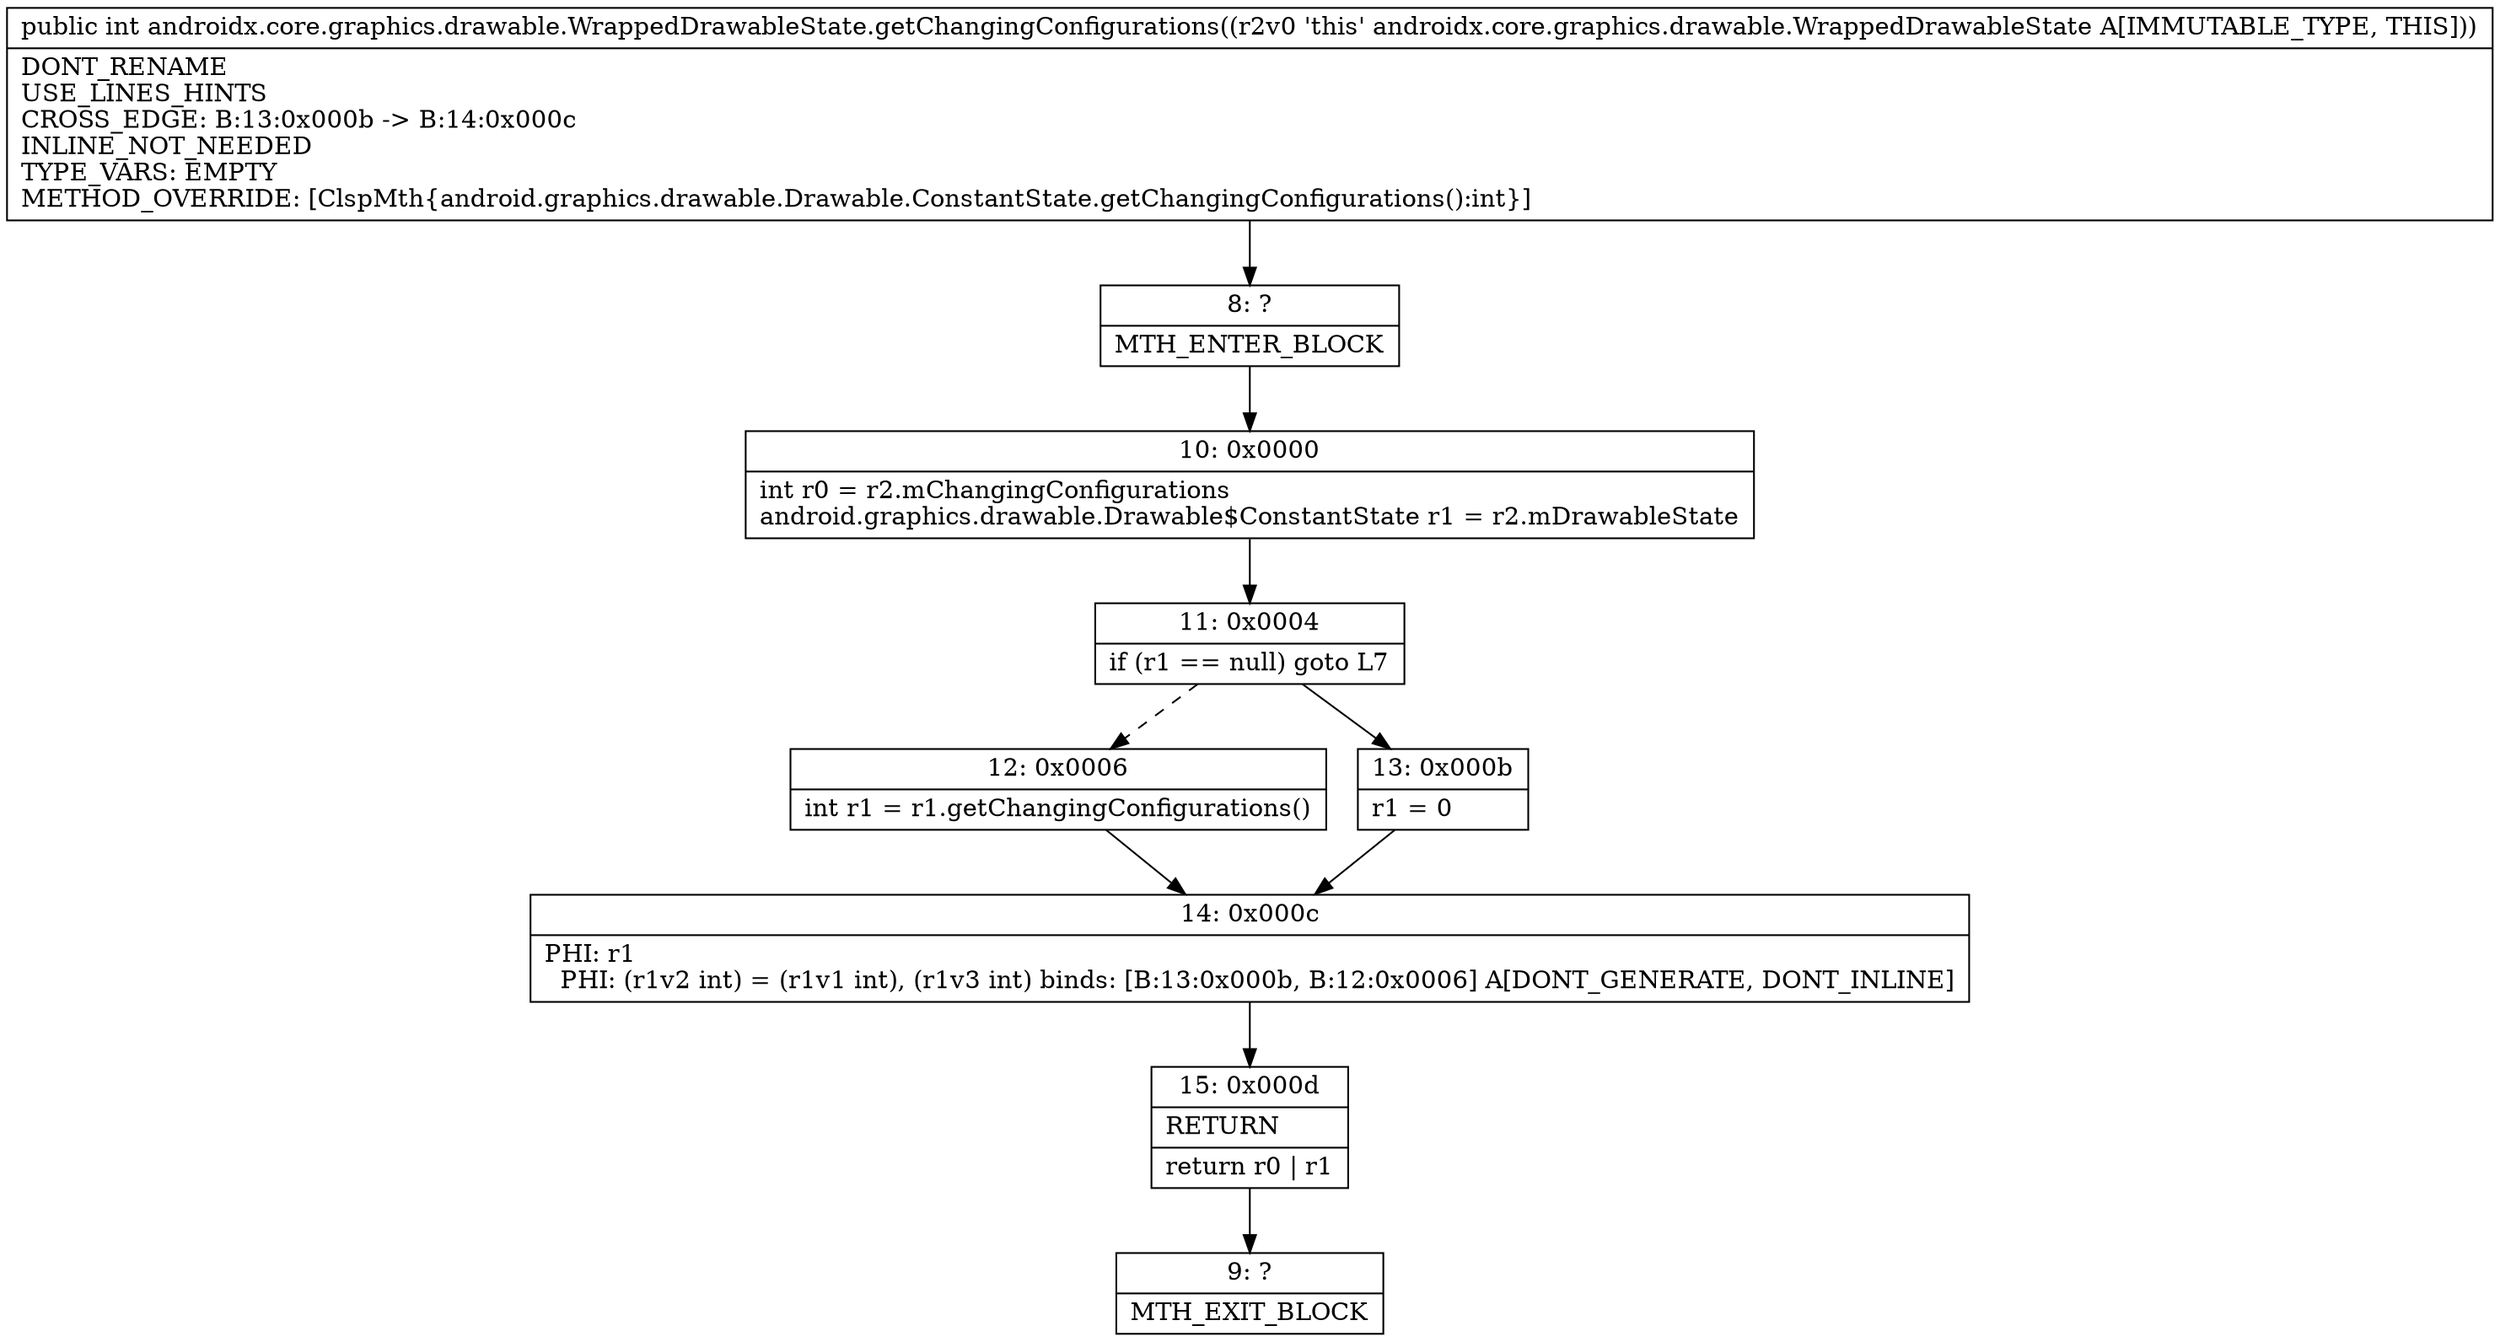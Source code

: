 digraph "CFG forandroidx.core.graphics.drawable.WrappedDrawableState.getChangingConfigurations()I" {
Node_8 [shape=record,label="{8\:\ ?|MTH_ENTER_BLOCK\l}"];
Node_10 [shape=record,label="{10\:\ 0x0000|int r0 = r2.mChangingConfigurations\landroid.graphics.drawable.Drawable$ConstantState r1 = r2.mDrawableState\l}"];
Node_11 [shape=record,label="{11\:\ 0x0004|if (r1 == null) goto L7\l}"];
Node_12 [shape=record,label="{12\:\ 0x0006|int r1 = r1.getChangingConfigurations()\l}"];
Node_14 [shape=record,label="{14\:\ 0x000c|PHI: r1 \l  PHI: (r1v2 int) = (r1v1 int), (r1v3 int) binds: [B:13:0x000b, B:12:0x0006] A[DONT_GENERATE, DONT_INLINE]\l}"];
Node_15 [shape=record,label="{15\:\ 0x000d|RETURN\l|return r0 \| r1\l}"];
Node_9 [shape=record,label="{9\:\ ?|MTH_EXIT_BLOCK\l}"];
Node_13 [shape=record,label="{13\:\ 0x000b|r1 = 0\l}"];
MethodNode[shape=record,label="{public int androidx.core.graphics.drawable.WrappedDrawableState.getChangingConfigurations((r2v0 'this' androidx.core.graphics.drawable.WrappedDrawableState A[IMMUTABLE_TYPE, THIS]))  | DONT_RENAME\lUSE_LINES_HINTS\lCROSS_EDGE: B:13:0x000b \-\> B:14:0x000c\lINLINE_NOT_NEEDED\lTYPE_VARS: EMPTY\lMETHOD_OVERRIDE: [ClspMth\{android.graphics.drawable.Drawable.ConstantState.getChangingConfigurations():int\}]\l}"];
MethodNode -> Node_8;Node_8 -> Node_10;
Node_10 -> Node_11;
Node_11 -> Node_12[style=dashed];
Node_11 -> Node_13;
Node_12 -> Node_14;
Node_14 -> Node_15;
Node_15 -> Node_9;
Node_13 -> Node_14;
}

